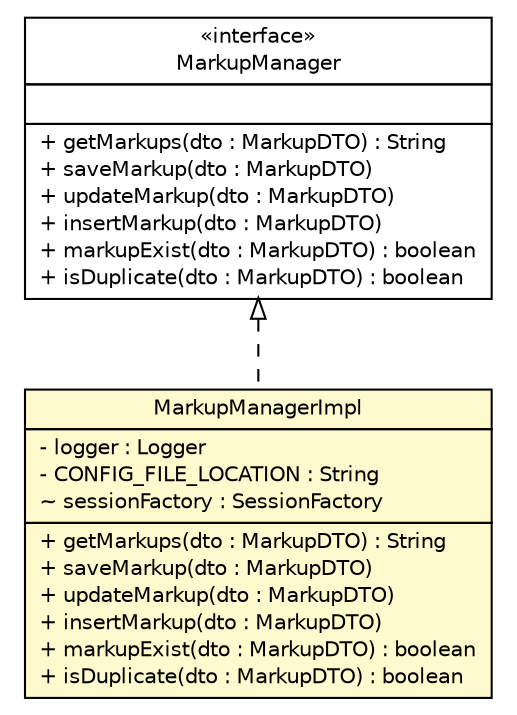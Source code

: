 #!/usr/local/bin/dot
#
# Class diagram 
# Generated by UmlGraph version 4.8 (http://www.spinellis.gr/sw/umlgraph)
#

digraph G {
	edge [fontname="Helvetica",fontsize=10,labelfontname="Helvetica",labelfontsize=10];
	node [fontname="Helvetica",fontsize=10,shape=plaintext];
	// gov.nih.nci.ncia.markup.MarkupManager
	c41575 [label=<<table border="0" cellborder="1" cellspacing="0" cellpadding="2" port="p" href="./MarkupManager.html">
		<tr><td><table border="0" cellspacing="0" cellpadding="1">
			<tr><td> &laquo;interface&raquo; </td></tr>
			<tr><td> MarkupManager </td></tr>
		</table></td></tr>
		<tr><td><table border="0" cellspacing="0" cellpadding="1">
			<tr><td align="left">  </td></tr>
		</table></td></tr>
		<tr><td><table border="0" cellspacing="0" cellpadding="1">
			<tr><td align="left"> + getMarkups(dto : MarkupDTO) : String </td></tr>
			<tr><td align="left"> + saveMarkup(dto : MarkupDTO) </td></tr>
			<tr><td align="left"> + updateMarkup(dto : MarkupDTO) </td></tr>
			<tr><td align="left"> + insertMarkup(dto : MarkupDTO) </td></tr>
			<tr><td align="left"> + markupExist(dto : MarkupDTO) : boolean </td></tr>
			<tr><td align="left"> + isDuplicate(dto : MarkupDTO) : boolean </td></tr>
		</table></td></tr>
		</table>>, fontname="Helvetica", fontcolor="black", fontsize=10.0];
	// gov.nih.nci.ncia.markup.MarkupManagerImpl
	c41576 [label=<<table border="0" cellborder="1" cellspacing="0" cellpadding="2" port="p" bgcolor="lemonChiffon" href="./MarkupManagerImpl.html">
		<tr><td><table border="0" cellspacing="0" cellpadding="1">
			<tr><td> MarkupManagerImpl </td></tr>
		</table></td></tr>
		<tr><td><table border="0" cellspacing="0" cellpadding="1">
			<tr><td align="left"> - logger : Logger </td></tr>
			<tr><td align="left"> - CONFIG_FILE_LOCATION : String </td></tr>
			<tr><td align="left"> ~ sessionFactory : SessionFactory </td></tr>
		</table></td></tr>
		<tr><td><table border="0" cellspacing="0" cellpadding="1">
			<tr><td align="left"> + getMarkups(dto : MarkupDTO) : String </td></tr>
			<tr><td align="left"> + saveMarkup(dto : MarkupDTO) </td></tr>
			<tr><td align="left"> + updateMarkup(dto : MarkupDTO) </td></tr>
			<tr><td align="left"> + insertMarkup(dto : MarkupDTO) </td></tr>
			<tr><td align="left"> + markupExist(dto : MarkupDTO) : boolean </td></tr>
			<tr><td align="left"> + isDuplicate(dto : MarkupDTO) : boolean </td></tr>
		</table></td></tr>
		</table>>, fontname="Helvetica", fontcolor="black", fontsize=10.0];
	//gov.nih.nci.ncia.markup.MarkupManagerImpl implements gov.nih.nci.ncia.markup.MarkupManager
	c41575:p -> c41576:p [dir=back,arrowtail=empty,style=dashed];
}

